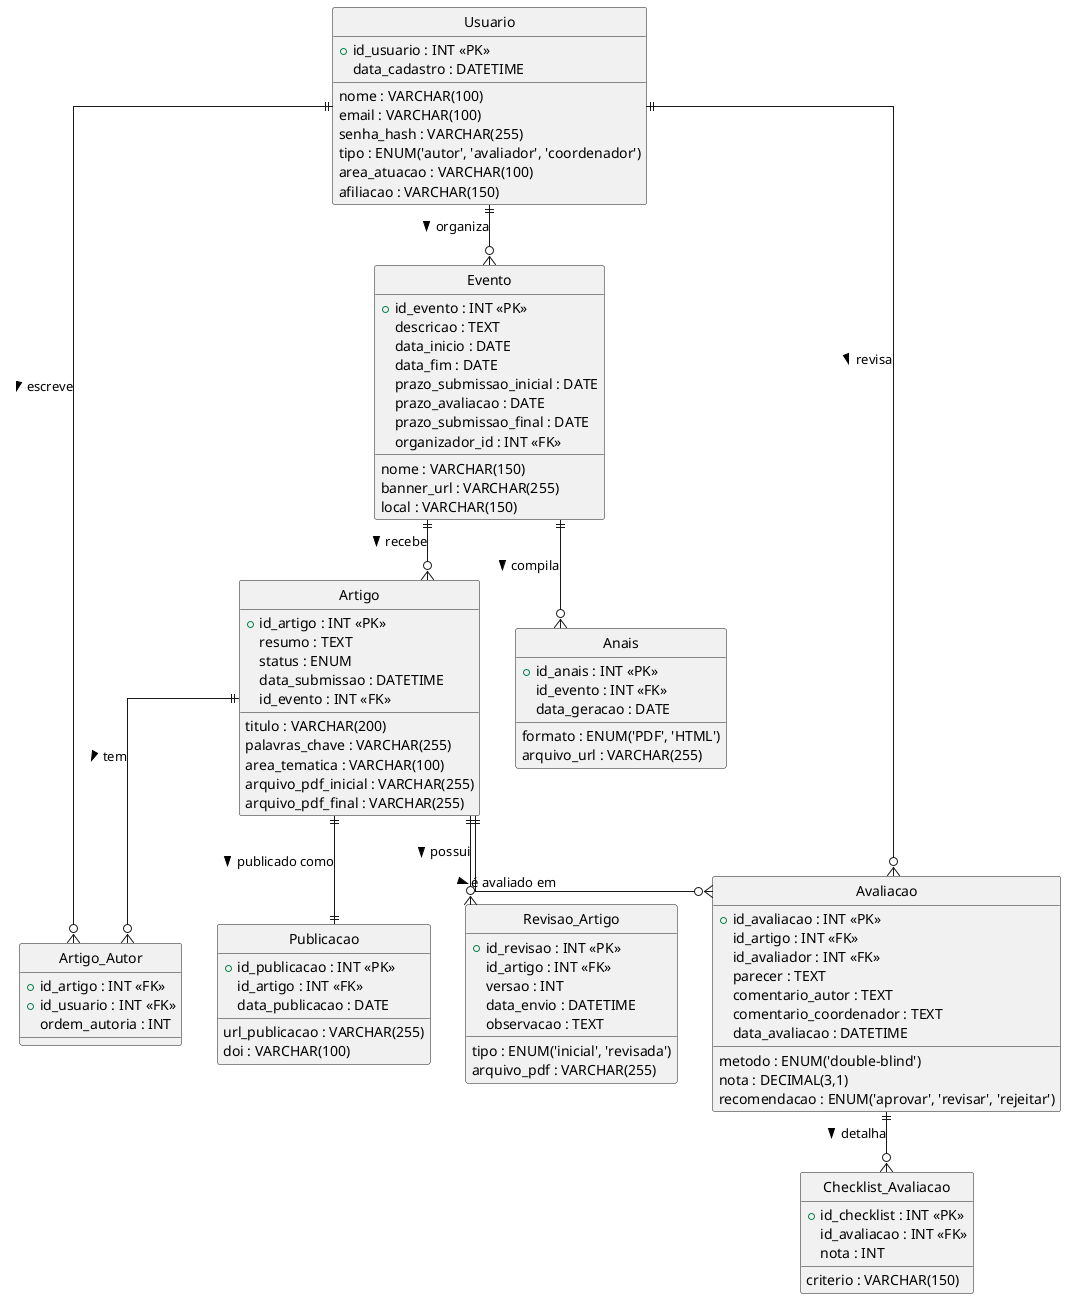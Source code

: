 @startuml

hide circle
skinparam linetype ortho

entity "Usuario" as Usuario {
  +id_usuario : INT <<PK>>
  nome : VARCHAR(100)
  email : VARCHAR(100)
  senha_hash : VARCHAR(255)
  tipo : ENUM('autor', 'avaliador', 'coordenador')
  area_atuacao : VARCHAR(100)
  afiliacao : VARCHAR(150)
  data_cadastro : DATETIME
}

entity "Evento" as Evento {
  +id_evento : INT <<PK>>
  nome : VARCHAR(150)
  descricao : TEXT
  banner_url : VARCHAR(255)
  data_inicio : DATE
  data_fim : DATE
  prazo_submissao_inicial : DATE
  prazo_avaliacao : DATE
  prazo_submissao_final : DATE
  local : VARCHAR(150)
  organizador_id : INT <<FK>>
}

entity "Artigo" as Artigo {
  +id_artigo : INT <<PK>>
  titulo : VARCHAR(200)
  resumo : TEXT
  palavras_chave : VARCHAR(255)
  area_tematica : VARCHAR(100)
  arquivo_pdf_inicial : VARCHAR(255)
  arquivo_pdf_final : VARCHAR(255)
  status : ENUM
  data_submissao : DATETIME
  id_evento : INT <<FK>>
}

entity "Artigo_Autor" {
  +id_artigo : INT <<FK>>
  +id_usuario : INT <<FK>>
  ordem_autoria : INT
}

entity "Avaliacao" {
  +id_avaliacao : INT <<PK>>
  id_artigo : INT <<FK>>
  id_avaliador : INT <<FK>>
  metodo : ENUM('double-blind')
  nota : DECIMAL(3,1)
  parecer : TEXT
  comentario_autor : TEXT
  comentario_coordenador : TEXT
  recomendacao : ENUM('aprovar', 'revisar', 'rejeitar')
  data_avaliacao : DATETIME
}

entity "Checklist_Avaliacao" {
  +id_checklist : INT <<PK>>
  id_avaliacao : INT <<FK>>
  criterio : VARCHAR(150)
  nota : INT
}

entity "Publicacao" {
  +id_publicacao : INT <<PK>>
  id_artigo : INT <<FK>>
  url_publicacao : VARCHAR(255)
  doi : VARCHAR(100)
  data_publicacao : DATE
}

entity "Anais" {
  +id_anais : INT <<PK>>
  id_evento : INT <<FK>>
  formato : ENUM('PDF', 'HTML')
  arquivo_url : VARCHAR(255)
  data_geracao : DATE
}

entity "Revisao_Artigo" {
  +id_revisao : INT <<PK>>
  id_artigo : INT <<FK>>
  versao : INT
  tipo : ENUM('inicial', 'revisada')
  arquivo_pdf : VARCHAR(255)
  data_envio : DATETIME
  observacao : TEXT
}


' RELACIONAMENTOS
Usuario ||--o{ Evento : organiza >
Evento ||--o{ Artigo : recebe >
Usuario ||--o{ Artigo_Autor : escreve >
Artigo ||--o{ Artigo_Autor : tem >
Artigo ||--o{ Avaliacao : é avaliado em >
Usuario ||--o{ Avaliacao : revisa >
Artigo ||--|| Publicacao : publicado como >
Avaliacao ||--o{ Checklist_Avaliacao : detalha >
Evento ||--o{ Anais : compila >
Artigo ||--o{ Revisao_Artigo : possui >

@enduml
